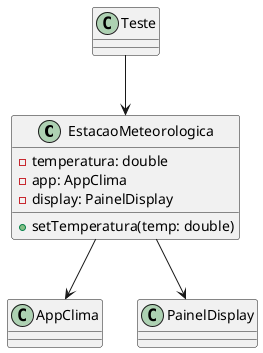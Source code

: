 @startuml Observer_AntiPattern
class EstacaoMeteorologica {
    -temperatura: double
    -app: AppClima
    -display: PainelDisplay
    +setTemperatura(temp: double)
}
class AppClima
class PainelDisplay
class Teste
EstacaoMeteorologica --> AppClima
EstacaoMeteorologica --> PainelDisplay
Teste --> EstacaoMeteorologica
@enduml